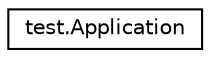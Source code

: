 digraph "Graphical Class Hierarchy"
{
  edge [fontname="Helvetica",fontsize="10",labelfontname="Helvetica",labelfontsize="10"];
  node [fontname="Helvetica",fontsize="10",shape=record];
  rankdir="LR";
  Node0 [label="test.Application",height=0.2,width=0.4,color="black", fillcolor="white", style="filled",URL="$classtest_1_1_application.html"];
}
